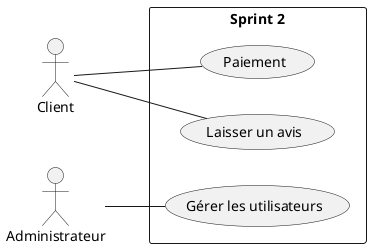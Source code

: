 @startuml Sprint2_Montres_ecommerce
left to right direction
actor Client
actor Administrateur

rectangle "Sprint 2" {
  usecase "Paiement" as UC_Checkout
  usecase "Laisser un avis" as UC_Review
  usecase "Gérer les utilisateurs" as UC_ManageUsers
}

Client -- UC_Checkout
Client -- UC_Review
Administrateur -- UC_ManageUsers
@enduml
